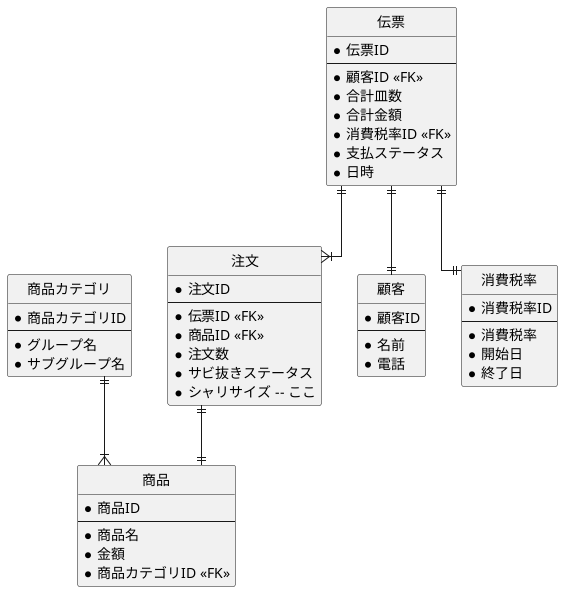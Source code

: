 @startuml 2-1-references-table


' hide the spot
hide circle
' avoid problems with angled crows feet
skinparam linetype ortho

entity 注文 {
  *注文ID
  --
  *伝票ID <<FK>>
  *商品ID <<FK>>
  *注文数
  *サビ抜きステータス
  *シャリサイズ -- ここ
}

entity 顧客 {
  *顧客ID
  --
  *名前
  *電話
}

entity 商品 {
  *商品ID
  --
  *商品名
  *金額
  *商品カテゴリID <<FK>>
}

entity 商品カテゴリ {
  *商品カテゴリID
  --
  *グループ名
  *サブグループ名
}

entity 伝票 {
  *伝票ID
  --
  *顧客ID <<FK>>
  *合計皿数
  *合計金額
  *消費税率ID <<FK>>
  *支払ステータス
  *日時
}

entity 消費税率 {
  *消費税率ID
  --
  *消費税率
  *開始日
  *終了日
}

商品カテゴリ ||--|{ 商品
注文 ||--|| 商品
伝票 ||--|| 顧客
伝票 ||--|{ 注文
伝票 ||--|| 消費税率

@enduml

